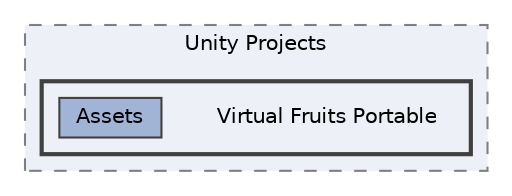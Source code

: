 digraph "C:/Users/oscar/OneDrive/Documentos/Unity Projects/Virtual Fruits Portable"
{
 // LATEX_PDF_SIZE
  bgcolor="transparent";
  edge [fontname=Helvetica,fontsize=10,labelfontname=Helvetica,labelfontsize=10];
  node [fontname=Helvetica,fontsize=10,shape=box,height=0.2,width=0.4];
  compound=true
  subgraph clusterdir_dcf6100119b9e56603295af0a35e845e {
    graph [ bgcolor="#edf0f7", pencolor="grey50", label="Unity Projects", fontname=Helvetica,fontsize=10 style="filled,dashed", URL="dir_dcf6100119b9e56603295af0a35e845e.html",tooltip=""]
  subgraph clusterdir_1aefa932d9298204c3004511496bb7c1 {
    graph [ bgcolor="#edf0f7", pencolor="grey25", label="", fontname=Helvetica,fontsize=10 style="filled,bold", URL="dir_1aefa932d9298204c3004511496bb7c1.html",tooltip=""]
    dir_1aefa932d9298204c3004511496bb7c1 [shape=plaintext, label="Virtual Fruits Portable"];
  dir_d09155fa5d5d571b1e5a5f7c8812230a [label="Assets", fillcolor="#a2b4d6", color="grey25", style="filled", URL="dir_d09155fa5d5d571b1e5a5f7c8812230a.html",tooltip=""];
  }
  }
}
